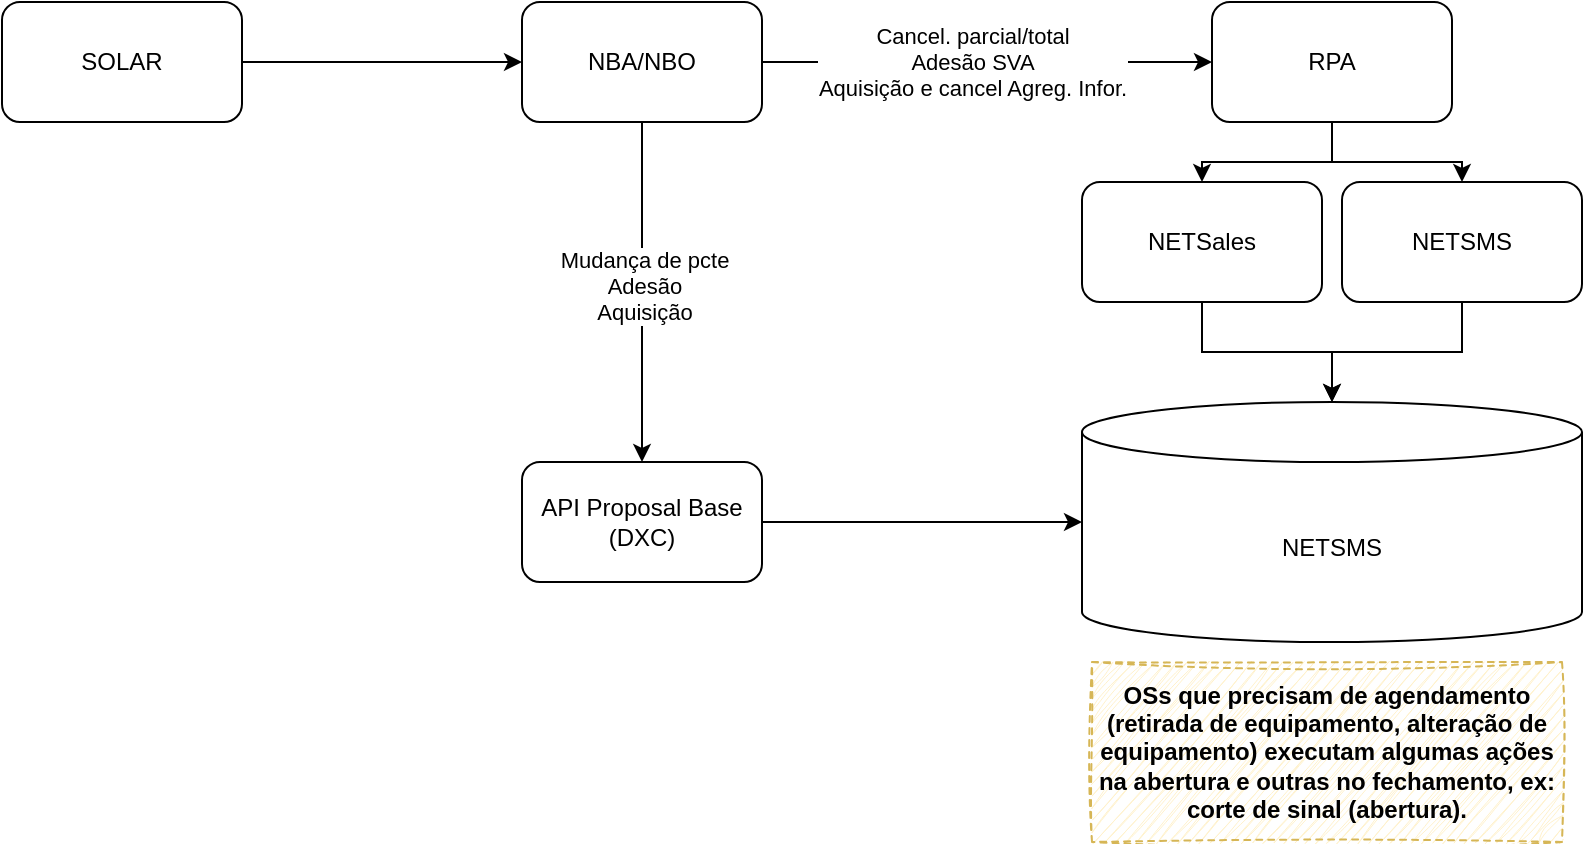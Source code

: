 <mxfile version="24.7.7" pages="3">
  <diagram name="AS IS" id="zxbcZextxd5S9QhHj7xa">
    <mxGraphModel dx="1050" dy="530" grid="1" gridSize="10" guides="1" tooltips="1" connect="1" arrows="1" fold="1" page="1" pageScale="1" pageWidth="827" pageHeight="1169" math="0" shadow="0">
      <root>
        <mxCell id="0" />
        <mxCell id="1" parent="0" />
        <mxCell id="KznWMVIkA24yvkX_GZdp-1" value="NETSMS" style="shape=cylinder3;whiteSpace=wrap;html=1;boundedLbl=1;backgroundOutline=1;size=15;" vertex="1" parent="1">
          <mxGeometry x="560" y="210" width="250" height="120" as="geometry" />
        </mxCell>
        <mxCell id="KznWMVIkA24yvkX_GZdp-2" value="API Proposal Base (DXC)" style="rounded=1;whiteSpace=wrap;html=1;" vertex="1" parent="1">
          <mxGeometry x="280" y="240" width="120" height="60" as="geometry" />
        </mxCell>
        <mxCell id="KznWMVIkA24yvkX_GZdp-3" style="edgeStyle=orthogonalEdgeStyle;rounded=0;orthogonalLoop=1;jettySize=auto;html=1;entryX=0;entryY=0.5;entryDx=0;entryDy=0;entryPerimeter=0;" edge="1" parent="1" source="KznWMVIkA24yvkX_GZdp-2" target="KznWMVIkA24yvkX_GZdp-1">
          <mxGeometry relative="1" as="geometry" />
        </mxCell>
        <mxCell id="KznWMVIkA24yvkX_GZdp-5" style="edgeStyle=orthogonalEdgeStyle;rounded=0;orthogonalLoop=1;jettySize=auto;html=1;entryX=0.5;entryY=0;entryDx=0;entryDy=0;" edge="1" parent="1" source="KznWMVIkA24yvkX_GZdp-4" target="KznWMVIkA24yvkX_GZdp-2">
          <mxGeometry relative="1" as="geometry" />
        </mxCell>
        <mxCell id="KznWMVIkA24yvkX_GZdp-16" value="Mudança de pcte&lt;div&gt;Adesão&lt;/div&gt;&lt;div&gt;Aquisição&lt;/div&gt;" style="edgeLabel;html=1;align=center;verticalAlign=middle;resizable=0;points=[];" vertex="1" connectable="0" parent="KznWMVIkA24yvkX_GZdp-5">
          <mxGeometry x="-0.038" y="1" relative="1" as="geometry">
            <mxPoint as="offset" />
          </mxGeometry>
        </mxCell>
        <mxCell id="KznWMVIkA24yvkX_GZdp-7" style="edgeStyle=orthogonalEdgeStyle;rounded=0;orthogonalLoop=1;jettySize=auto;html=1;entryX=0;entryY=0.5;entryDx=0;entryDy=0;exitX=1;exitY=0.5;exitDx=0;exitDy=0;" edge="1" parent="1" source="KznWMVIkA24yvkX_GZdp-4" target="KznWMVIkA24yvkX_GZdp-6">
          <mxGeometry relative="1" as="geometry">
            <Array as="points" />
          </mxGeometry>
        </mxCell>
        <mxCell id="KznWMVIkA24yvkX_GZdp-17" value="Cancel. parcial/total&lt;div&gt;Adesão SVA&lt;/div&gt;&lt;div&gt;Aquisição e cancel Agreg. Infor.&lt;/div&gt;" style="edgeLabel;html=1;align=center;verticalAlign=middle;resizable=0;points=[];" vertex="1" connectable="0" parent="KznWMVIkA24yvkX_GZdp-7">
          <mxGeometry x="-0.166" y="2" relative="1" as="geometry">
            <mxPoint x="11" y="2" as="offset" />
          </mxGeometry>
        </mxCell>
        <mxCell id="KznWMVIkA24yvkX_GZdp-4" value="NBA/NBO" style="rounded=1;whiteSpace=wrap;html=1;" vertex="1" parent="1">
          <mxGeometry x="280" y="10" width="120" height="60" as="geometry" />
        </mxCell>
        <mxCell id="KznWMVIkA24yvkX_GZdp-10" style="edgeStyle=orthogonalEdgeStyle;rounded=0;orthogonalLoop=1;jettySize=auto;html=1;" edge="1" parent="1" source="KznWMVIkA24yvkX_GZdp-6" target="KznWMVIkA24yvkX_GZdp-8">
          <mxGeometry relative="1" as="geometry" />
        </mxCell>
        <mxCell id="KznWMVIkA24yvkX_GZdp-11" style="edgeStyle=orthogonalEdgeStyle;rounded=0;orthogonalLoop=1;jettySize=auto;html=1;entryX=0.5;entryY=0;entryDx=0;entryDy=0;" edge="1" parent="1" source="KznWMVIkA24yvkX_GZdp-6" target="KznWMVIkA24yvkX_GZdp-9">
          <mxGeometry relative="1" as="geometry" />
        </mxCell>
        <mxCell id="KznWMVIkA24yvkX_GZdp-6" value="RPA" style="rounded=1;whiteSpace=wrap;html=1;" vertex="1" parent="1">
          <mxGeometry x="625" y="10" width="120" height="60" as="geometry" />
        </mxCell>
        <mxCell id="KznWMVIkA24yvkX_GZdp-8" value="NETSales" style="rounded=1;whiteSpace=wrap;html=1;" vertex="1" parent="1">
          <mxGeometry x="560" y="100" width="120" height="60" as="geometry" />
        </mxCell>
        <mxCell id="KznWMVIkA24yvkX_GZdp-9" value="NETSMS" style="rounded=1;whiteSpace=wrap;html=1;" vertex="1" parent="1">
          <mxGeometry x="690" y="100" width="120" height="60" as="geometry" />
        </mxCell>
        <mxCell id="KznWMVIkA24yvkX_GZdp-12" style="edgeStyle=orthogonalEdgeStyle;rounded=0;orthogonalLoop=1;jettySize=auto;html=1;entryX=0.5;entryY=0;entryDx=0;entryDy=0;entryPerimeter=0;" edge="1" parent="1" source="KznWMVIkA24yvkX_GZdp-8" target="KznWMVIkA24yvkX_GZdp-1">
          <mxGeometry relative="1" as="geometry" />
        </mxCell>
        <mxCell id="KznWMVIkA24yvkX_GZdp-13" style="edgeStyle=orthogonalEdgeStyle;rounded=0;orthogonalLoop=1;jettySize=auto;html=1;entryX=0.5;entryY=0;entryDx=0;entryDy=0;entryPerimeter=0;" edge="1" parent="1" source="KznWMVIkA24yvkX_GZdp-9" target="KznWMVIkA24yvkX_GZdp-1">
          <mxGeometry relative="1" as="geometry" />
        </mxCell>
        <mxCell id="KznWMVIkA24yvkX_GZdp-15" style="edgeStyle=orthogonalEdgeStyle;rounded=0;orthogonalLoop=1;jettySize=auto;html=1;entryX=0;entryY=0.5;entryDx=0;entryDy=0;" edge="1" parent="1" source="KznWMVIkA24yvkX_GZdp-14" target="KznWMVIkA24yvkX_GZdp-4">
          <mxGeometry relative="1" as="geometry" />
        </mxCell>
        <mxCell id="KznWMVIkA24yvkX_GZdp-14" value="SOLAR" style="rounded=1;whiteSpace=wrap;html=1;" vertex="1" parent="1">
          <mxGeometry x="20" y="10" width="120" height="60" as="geometry" />
        </mxCell>
        <mxCell id="zw0QKUcMdJNCVJIQDaNE-1" value="&lt;b&gt;OSs que precisam de agendamento (retirada de equipamento, alteração de equipamento) executam algumas ações na abertura e outras no fechamento, ex: corte de sinal (abertura).&lt;/b&gt;" style="text;html=1;align=center;verticalAlign=middle;whiteSpace=wrap;rounded=0;dashed=1;strokeColor=#d6b656;shadow=0;sketch=1;curveFitting=1;jiggle=2;fillColor=#fff2cc;" vertex="1" parent="1">
          <mxGeometry x="565" y="340" width="235" height="90" as="geometry" />
        </mxCell>
      </root>
    </mxGraphModel>
  </diagram>
  <diagram name="To Be V1- Nova API Venda Base" id="VKi-I5eIF0n9jjiuaYWm">
    <mxGraphModel dx="1050" dy="530" grid="1" gridSize="10" guides="1" tooltips="1" connect="1" arrows="1" fold="1" page="1" pageScale="1" pageWidth="827" pageHeight="1169" math="0" shadow="0">
      <root>
        <mxCell id="GTb4ueTgLRJUcJQU4vWC-0" />
        <mxCell id="GTb4ueTgLRJUcJQU4vWC-1" parent="GTb4ueTgLRJUcJQU4vWC-0" />
        <mxCell id="GTb4ueTgLRJUcJQU4vWC-5" style="edgeStyle=orthogonalEdgeStyle;rounded=0;orthogonalLoop=1;jettySize=auto;html=1;entryX=0.5;entryY=0;entryDx=0;entryDy=0;" edge="1" parent="GTb4ueTgLRJUcJQU4vWC-1" source="GTb4ueTgLRJUcJQU4vWC-9" target="GTb4ueTgLRJUcJQU4vWC-3">
          <mxGeometry relative="1" as="geometry" />
        </mxCell>
        <mxCell id="GTb4ueTgLRJUcJQU4vWC-2" value="NETSMS" style="shape=cylinder3;whiteSpace=wrap;html=1;boundedLbl=1;backgroundOutline=1;size=15;" vertex="1" parent="GTb4ueTgLRJUcJQU4vWC-1">
          <mxGeometry x="560" y="210" width="250" height="120" as="geometry" />
        </mxCell>
        <mxCell id="GTb4ueTgLRJUcJQU4vWC-3" value="Nova API Venda Base" style="rounded=1;whiteSpace=wrap;html=1;fillColor=#fff2cc;strokeColor=#d6b656;" vertex="1" parent="GTb4ueTgLRJUcJQU4vWC-1">
          <mxGeometry x="280" y="240" width="120" height="60" as="geometry" />
        </mxCell>
        <mxCell id="GTb4ueTgLRJUcJQU4vWC-4" style="edgeStyle=orthogonalEdgeStyle;rounded=0;orthogonalLoop=1;jettySize=auto;html=1;entryX=0;entryY=0.5;entryDx=0;entryDy=0;entryPerimeter=0;" edge="1" parent="GTb4ueTgLRJUcJQU4vWC-1" source="GTb4ueTgLRJUcJQU4vWC-3" target="GTb4ueTgLRJUcJQU4vWC-2">
          <mxGeometry relative="1" as="geometry" />
        </mxCell>
        <mxCell id="BSCJp3dZUxECkc-pxW7m-0" value="Mudança de pcte&lt;div&gt;Adesão&lt;/div&gt;&lt;div&gt;Aquisição&lt;/div&gt;&lt;div&gt;Cancel. parcial/total&lt;div&gt;Adesão SVA&lt;/div&gt;&lt;div&gt;Aquisição e cancel Agreg. Infor.&lt;/div&gt;&lt;/div&gt;" style="edgeLabel;html=1;align=center;verticalAlign=middle;resizable=0;points=[];" vertex="1" connectable="0" parent="GTb4ueTgLRJUcJQU4vWC-4">
          <mxGeometry x="-0.165" y="-2" relative="1" as="geometry">
            <mxPoint x="-127" y="-122" as="offset" />
          </mxGeometry>
        </mxCell>
        <mxCell id="GTb4ueTgLRJUcJQU4vWC-9" value="NBA/NBO" style="rounded=1;whiteSpace=wrap;html=1;" vertex="1" parent="GTb4ueTgLRJUcJQU4vWC-1">
          <mxGeometry x="280" y="10" width="120" height="60" as="geometry" />
        </mxCell>
        <mxCell id="GTb4ueTgLRJUcJQU4vWC-13" value="NETSales" style="rounded=1;whiteSpace=wrap;html=1;" vertex="1" parent="GTb4ueTgLRJUcJQU4vWC-1">
          <mxGeometry x="560" y="100" width="120" height="60" as="geometry" />
        </mxCell>
        <mxCell id="GTb4ueTgLRJUcJQU4vWC-14" value="NETSMS" style="rounded=1;whiteSpace=wrap;html=1;" vertex="1" parent="GTb4ueTgLRJUcJQU4vWC-1">
          <mxGeometry x="690" y="100" width="120" height="60" as="geometry" />
        </mxCell>
        <mxCell id="GTb4ueTgLRJUcJQU4vWC-15" style="edgeStyle=orthogonalEdgeStyle;rounded=0;orthogonalLoop=1;jettySize=auto;html=1;entryX=0.5;entryY=0;entryDx=0;entryDy=0;entryPerimeter=0;" edge="1" parent="GTb4ueTgLRJUcJQU4vWC-1" source="GTb4ueTgLRJUcJQU4vWC-13" target="GTb4ueTgLRJUcJQU4vWC-2">
          <mxGeometry relative="1" as="geometry" />
        </mxCell>
        <mxCell id="GTb4ueTgLRJUcJQU4vWC-16" style="edgeStyle=orthogonalEdgeStyle;rounded=0;orthogonalLoop=1;jettySize=auto;html=1;entryX=0.5;entryY=0;entryDx=0;entryDy=0;entryPerimeter=0;" edge="1" parent="GTb4ueTgLRJUcJQU4vWC-1" source="GTb4ueTgLRJUcJQU4vWC-14" target="GTb4ueTgLRJUcJQU4vWC-2">
          <mxGeometry relative="1" as="geometry" />
        </mxCell>
        <mxCell id="GTb4ueTgLRJUcJQU4vWC-17" style="edgeStyle=orthogonalEdgeStyle;rounded=0;orthogonalLoop=1;jettySize=auto;html=1;entryX=0;entryY=0.5;entryDx=0;entryDy=0;" edge="1" parent="GTb4ueTgLRJUcJQU4vWC-1" source="GTb4ueTgLRJUcJQU4vWC-19" target="GTb4ueTgLRJUcJQU4vWC-9">
          <mxGeometry relative="1" as="geometry" />
        </mxCell>
        <mxCell id="GTb4ueTgLRJUcJQU4vWC-18" style="edgeStyle=orthogonalEdgeStyle;rounded=0;orthogonalLoop=1;jettySize=auto;html=1;entryX=0.5;entryY=0;entryDx=0;entryDy=0;" edge="1" parent="GTb4ueTgLRJUcJQU4vWC-1" source="GTb4ueTgLRJUcJQU4vWC-19" target="GTb4ueTgLRJUcJQU4vWC-20">
          <mxGeometry relative="1" as="geometry" />
        </mxCell>
        <mxCell id="GTb4ueTgLRJUcJQU4vWC-19" value="SOLAR" style="rounded=1;whiteSpace=wrap;html=1;" vertex="1" parent="GTb4ueTgLRJUcJQU4vWC-1">
          <mxGeometry x="20" y="10" width="120" height="60" as="geometry" />
        </mxCell>
        <mxCell id="GTb4ueTgLRJUcJQU4vWC-20" value="Nova API Cancelamento de pedido" style="rounded=1;whiteSpace=wrap;html=1;fillColor=#fff2cc;strokeColor=#d6b656;" vertex="1" parent="GTb4ueTgLRJUcJQU4vWC-1">
          <mxGeometry x="20" y="240" width="120" height="60" as="geometry" />
        </mxCell>
        <mxCell id="GTb4ueTgLRJUcJQU4vWC-21" style="edgeStyle=orthogonalEdgeStyle;rounded=0;orthogonalLoop=1;jettySize=auto;html=1;entryX=0.5;entryY=1;entryDx=0;entryDy=0;entryPerimeter=0;" edge="1" parent="GTb4ueTgLRJUcJQU4vWC-1" source="GTb4ueTgLRJUcJQU4vWC-20" target="GTb4ueTgLRJUcJQU4vWC-2">
          <mxGeometry relative="1" as="geometry">
            <Array as="points">
              <mxPoint x="80" y="350" />
              <mxPoint x="685" y="350" />
            </Array>
          </mxGeometry>
        </mxCell>
        <mxCell id="5zpUh5grArdsqf2SC-Sd-0" value="Text" style="text;html=1;align=center;verticalAlign=middle;whiteSpace=wrap;rounded=0;" vertex="1" parent="GTb4ueTgLRJUcJQU4vWC-1">
          <mxGeometry x="40" y="370" width="60" height="30" as="geometry" />
        </mxCell>
      </root>
    </mxGraphModel>
  </diagram>
  <diagram name="To Be V2- Nova API Cancelamento" id="ia8PQxVu-n0IRWNG3Q3e">
    <mxGraphModel dx="1050" dy="530" grid="1" gridSize="10" guides="1" tooltips="1" connect="1" arrows="1" fold="1" page="1" pageScale="1" pageWidth="827" pageHeight="1169" math="0" shadow="0">
      <root>
        <mxCell id="A6Rvhkzc93idj-QCLRs0-0" />
        <mxCell id="A6Rvhkzc93idj-QCLRs0-1" parent="A6Rvhkzc93idj-QCLRs0-0" />
        <mxCell id="A6Rvhkzc93idj-QCLRs0-2" value="NETSMS" style="shape=cylinder3;whiteSpace=wrap;html=1;boundedLbl=1;backgroundOutline=1;size=15;" vertex="1" parent="A6Rvhkzc93idj-QCLRs0-1">
          <mxGeometry x="560" y="210" width="250" height="120" as="geometry" />
        </mxCell>
        <mxCell id="A6Rvhkzc93idj-QCLRs0-3" value="API Proposal Base (DXC)" style="rounded=1;whiteSpace=wrap;html=1;" vertex="1" parent="A6Rvhkzc93idj-QCLRs0-1">
          <mxGeometry x="280" y="240" width="120" height="60" as="geometry" />
        </mxCell>
        <mxCell id="A6Rvhkzc93idj-QCLRs0-4" style="edgeStyle=orthogonalEdgeStyle;rounded=0;orthogonalLoop=1;jettySize=auto;html=1;entryX=0;entryY=0.5;entryDx=0;entryDy=0;entryPerimeter=0;" edge="1" parent="A6Rvhkzc93idj-QCLRs0-1" source="A6Rvhkzc93idj-QCLRs0-3" target="A6Rvhkzc93idj-QCLRs0-2">
          <mxGeometry relative="1" as="geometry" />
        </mxCell>
        <mxCell id="A6Rvhkzc93idj-QCLRs0-5" style="edgeStyle=orthogonalEdgeStyle;rounded=0;orthogonalLoop=1;jettySize=auto;html=1;entryX=0.5;entryY=0;entryDx=0;entryDy=0;" edge="1" parent="A6Rvhkzc93idj-QCLRs0-1" source="A6Rvhkzc93idj-QCLRs0-9" target="A6Rvhkzc93idj-QCLRs0-3">
          <mxGeometry relative="1" as="geometry" />
        </mxCell>
        <mxCell id="A6Rvhkzc93idj-QCLRs0-6" value="Mudança de pcte&lt;div&gt;Adesão&lt;/div&gt;&lt;div&gt;Aquisição&lt;/div&gt;" style="edgeLabel;html=1;align=center;verticalAlign=middle;resizable=0;points=[];" vertex="1" connectable="0" parent="A6Rvhkzc93idj-QCLRs0-5">
          <mxGeometry x="-0.038" y="1" relative="1" as="geometry">
            <mxPoint as="offset" />
          </mxGeometry>
        </mxCell>
        <mxCell id="A6Rvhkzc93idj-QCLRs0-7" style="edgeStyle=orthogonalEdgeStyle;rounded=0;orthogonalLoop=1;jettySize=auto;html=1;entryX=0;entryY=0.5;entryDx=0;entryDy=0;exitX=1;exitY=0.5;exitDx=0;exitDy=0;" edge="1" parent="A6Rvhkzc93idj-QCLRs0-1" source="A6Rvhkzc93idj-QCLRs0-9" target="A6Rvhkzc93idj-QCLRs0-12">
          <mxGeometry relative="1" as="geometry">
            <Array as="points" />
          </mxGeometry>
        </mxCell>
        <mxCell id="A6Rvhkzc93idj-QCLRs0-8" value="&lt;div&gt;Adesão SVA&lt;/div&gt;&lt;div&gt;Aquisição e cancel Agreg. Infor.&lt;/div&gt;" style="edgeLabel;html=1;align=center;verticalAlign=middle;resizable=0;points=[];" vertex="1" connectable="0" parent="A6Rvhkzc93idj-QCLRs0-7">
          <mxGeometry x="-0.166" y="2" relative="1" as="geometry">
            <mxPoint x="11" y="2" as="offset" />
          </mxGeometry>
        </mxCell>
        <mxCell id="pbmHpe2_BF1xglMPn9Cs-1" style="edgeStyle=orthogonalEdgeStyle;rounded=0;orthogonalLoop=1;jettySize=auto;html=1;exitX=0.75;exitY=1;exitDx=0;exitDy=0;" edge="1" parent="A6Rvhkzc93idj-QCLRs0-1" source="A6Rvhkzc93idj-QCLRs0-9" target="pbmHpe2_BF1xglMPn9Cs-0">
          <mxGeometry relative="1" as="geometry" />
        </mxCell>
        <mxCell id="pbmHpe2_BF1xglMPn9Cs-2" value="Cancel. parcial/total" style="edgeLabel;html=1;align=center;verticalAlign=middle;resizable=0;points=[];" vertex="1" connectable="0" parent="pbmHpe2_BF1xglMPn9Cs-1">
          <mxGeometry x="0.587" y="-1" relative="1" as="geometry">
            <mxPoint y="8" as="offset" />
          </mxGeometry>
        </mxCell>
        <mxCell id="A6Rvhkzc93idj-QCLRs0-9" value="NBA/NBO" style="rounded=1;whiteSpace=wrap;html=1;" vertex="1" parent="A6Rvhkzc93idj-QCLRs0-1">
          <mxGeometry x="280" y="10" width="120" height="60" as="geometry" />
        </mxCell>
        <mxCell id="A6Rvhkzc93idj-QCLRs0-10" style="edgeStyle=orthogonalEdgeStyle;rounded=0;orthogonalLoop=1;jettySize=auto;html=1;" edge="1" parent="A6Rvhkzc93idj-QCLRs0-1" source="A6Rvhkzc93idj-QCLRs0-12" target="A6Rvhkzc93idj-QCLRs0-13">
          <mxGeometry relative="1" as="geometry" />
        </mxCell>
        <mxCell id="A6Rvhkzc93idj-QCLRs0-11" style="edgeStyle=orthogonalEdgeStyle;rounded=0;orthogonalLoop=1;jettySize=auto;html=1;entryX=0.5;entryY=0;entryDx=0;entryDy=0;" edge="1" parent="A6Rvhkzc93idj-QCLRs0-1" source="A6Rvhkzc93idj-QCLRs0-12" target="A6Rvhkzc93idj-QCLRs0-14">
          <mxGeometry relative="1" as="geometry" />
        </mxCell>
        <mxCell id="A6Rvhkzc93idj-QCLRs0-12" value="RPA" style="rounded=1;whiteSpace=wrap;html=1;" vertex="1" parent="A6Rvhkzc93idj-QCLRs0-1">
          <mxGeometry x="625" y="10" width="120" height="60" as="geometry" />
        </mxCell>
        <mxCell id="A6Rvhkzc93idj-QCLRs0-13" value="NETSales" style="rounded=1;whiteSpace=wrap;html=1;" vertex="1" parent="A6Rvhkzc93idj-QCLRs0-1">
          <mxGeometry x="560" y="100" width="120" height="60" as="geometry" />
        </mxCell>
        <mxCell id="A6Rvhkzc93idj-QCLRs0-14" value="NETSMS" style="rounded=1;whiteSpace=wrap;html=1;" vertex="1" parent="A6Rvhkzc93idj-QCLRs0-1">
          <mxGeometry x="690" y="100" width="120" height="60" as="geometry" />
        </mxCell>
        <mxCell id="A6Rvhkzc93idj-QCLRs0-15" style="edgeStyle=orthogonalEdgeStyle;rounded=0;orthogonalLoop=1;jettySize=auto;html=1;entryX=0.5;entryY=0;entryDx=0;entryDy=0;entryPerimeter=0;" edge="1" parent="A6Rvhkzc93idj-QCLRs0-1" source="A6Rvhkzc93idj-QCLRs0-13" target="A6Rvhkzc93idj-QCLRs0-2">
          <mxGeometry relative="1" as="geometry" />
        </mxCell>
        <mxCell id="A6Rvhkzc93idj-QCLRs0-16" style="edgeStyle=orthogonalEdgeStyle;rounded=0;orthogonalLoop=1;jettySize=auto;html=1;entryX=0.5;entryY=0;entryDx=0;entryDy=0;entryPerimeter=0;" edge="1" parent="A6Rvhkzc93idj-QCLRs0-1" source="A6Rvhkzc93idj-QCLRs0-14" target="A6Rvhkzc93idj-QCLRs0-2">
          <mxGeometry relative="1" as="geometry" />
        </mxCell>
        <mxCell id="A6Rvhkzc93idj-QCLRs0-17" style="edgeStyle=orthogonalEdgeStyle;rounded=0;orthogonalLoop=1;jettySize=auto;html=1;entryX=0;entryY=0.5;entryDx=0;entryDy=0;" edge="1" parent="A6Rvhkzc93idj-QCLRs0-1" source="A6Rvhkzc93idj-QCLRs0-18" target="A6Rvhkzc93idj-QCLRs0-9">
          <mxGeometry relative="1" as="geometry" />
        </mxCell>
        <mxCell id="A6Rvhkzc93idj-QCLRs0-18" value="SOLAR" style="rounded=1;whiteSpace=wrap;html=1;" vertex="1" parent="A6Rvhkzc93idj-QCLRs0-1">
          <mxGeometry x="20" y="10" width="120" height="60" as="geometry" />
        </mxCell>
        <mxCell id="MdfGjPhAFePMcJ4vIeWC-0" style="edgeStyle=orthogonalEdgeStyle;rounded=0;orthogonalLoop=1;jettySize=auto;html=1;entryX=0.5;entryY=0;entryDx=0;entryDy=0;exitX=0.5;exitY=1;exitDx=0;exitDy=0;" edge="1" parent="A6Rvhkzc93idj-QCLRs0-1" target="MdfGjPhAFePMcJ4vIeWC-1" source="A6Rvhkzc93idj-QCLRs0-18">
          <mxGeometry relative="1" as="geometry">
            <mxPoint x="80" y="70" as="sourcePoint" />
          </mxGeometry>
        </mxCell>
        <mxCell id="MdfGjPhAFePMcJ4vIeWC-1" value="Nova API Cancelamento de pedido" style="rounded=1;whiteSpace=wrap;html=1;fillColor=#fff2cc;strokeColor=#d6b656;" vertex="1" parent="A6Rvhkzc93idj-QCLRs0-1">
          <mxGeometry x="20" y="240" width="120" height="60" as="geometry" />
        </mxCell>
        <mxCell id="MdfGjPhAFePMcJ4vIeWC-2" style="edgeStyle=orthogonalEdgeStyle;rounded=0;orthogonalLoop=1;jettySize=auto;html=1;entryX=0.5;entryY=1;entryDx=0;entryDy=0;entryPerimeter=0;exitX=0.45;exitY=0.993;exitDx=0;exitDy=0;exitPerimeter=0;" edge="1" parent="A6Rvhkzc93idj-QCLRs0-1" source="MdfGjPhAFePMcJ4vIeWC-1" target="A6Rvhkzc93idj-QCLRs0-2">
          <mxGeometry relative="1" as="geometry">
            <mxPoint x="685" y="330" as="targetPoint" />
            <Array as="points">
              <mxPoint x="80" y="300" />
              <mxPoint x="80" y="350" />
              <mxPoint x="685" y="350" />
            </Array>
          </mxGeometry>
        </mxCell>
        <mxCell id="pbmHpe2_BF1xglMPn9Cs-0" value="Nova API Cancelamento Parcial/total contrato" style="rounded=1;whiteSpace=wrap;html=1;fillColor=#fff2cc;strokeColor=#d6b656;" vertex="1" parent="A6Rvhkzc93idj-QCLRs0-1">
          <mxGeometry x="400" y="160" width="120" height="60" as="geometry" />
        </mxCell>
        <mxCell id="pbmHpe2_BF1xglMPn9Cs-3" style="edgeStyle=orthogonalEdgeStyle;rounded=0;orthogonalLoop=1;jettySize=auto;html=1;entryX=0;entryY=0;entryDx=0;entryDy=37.5;entryPerimeter=0;exitX=0.5;exitY=1;exitDx=0;exitDy=0;" edge="1" parent="A6Rvhkzc93idj-QCLRs0-1" source="pbmHpe2_BF1xglMPn9Cs-0" target="A6Rvhkzc93idj-QCLRs0-2">
          <mxGeometry relative="1" as="geometry" />
        </mxCell>
      </root>
    </mxGraphModel>
  </diagram>
</mxfile>
